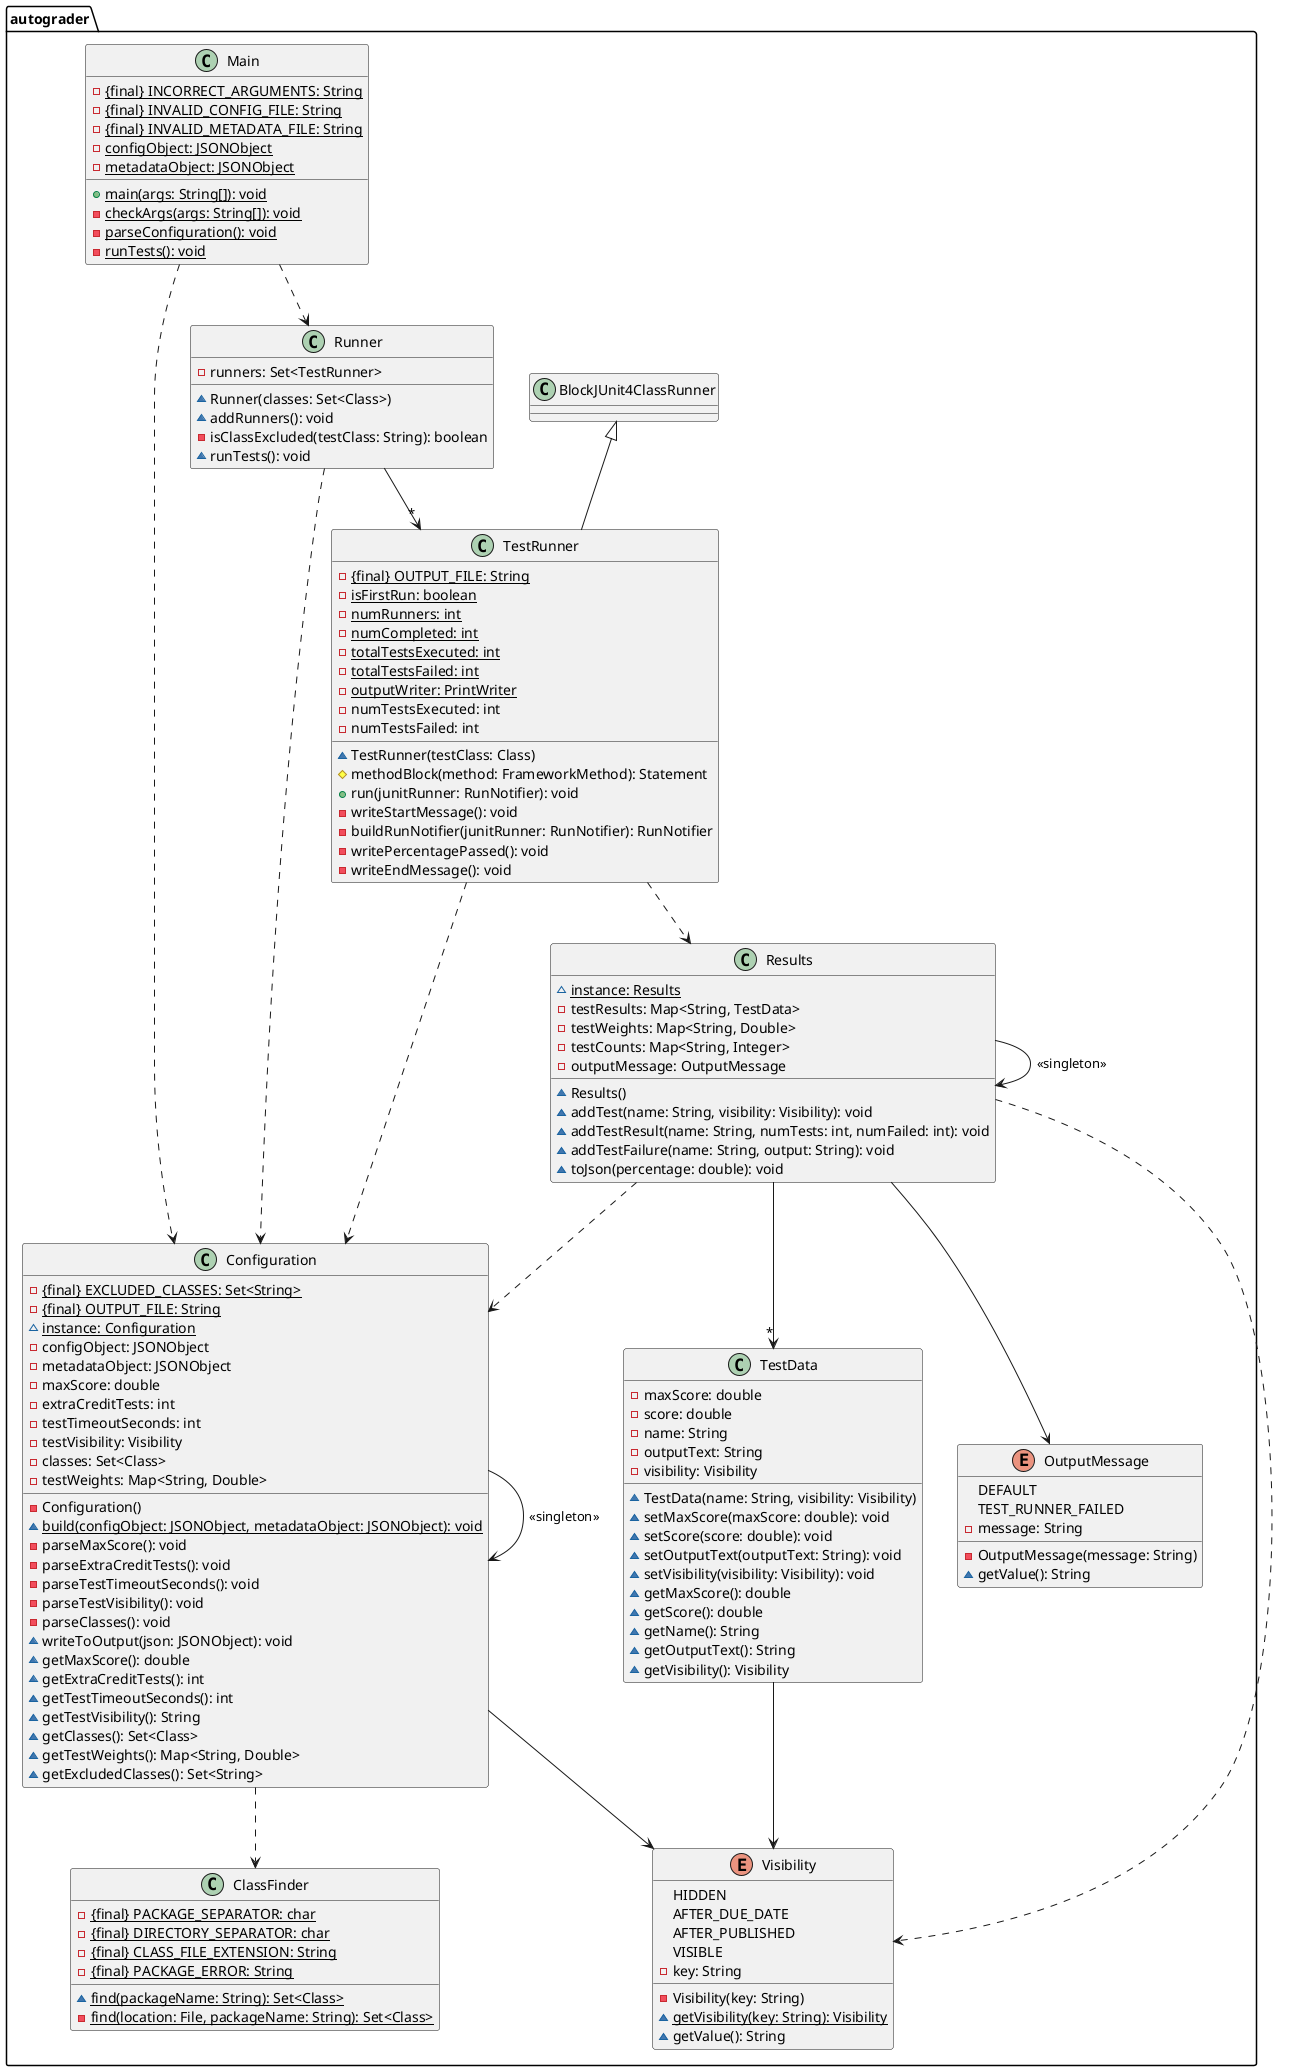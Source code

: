@startuml autograder

package autograder {
    class Main {
        -{static} {final} INCORRECT_ARGUMENTS: String
        -{static} {final} INVALID_CONFIG_FILE: String
        -{static} {final} INVALID_METADATA_FILE: String
        -{static} configObject: JSONObject
        -{static} metadataObject: JSONObject
        +{static} main(args: String[]): void
        -{static} checkArgs(args: String[]): void
        -{static} parseConfiguration(): void
        -{static} runTests(): void
    }
    class Configuration {
        -{static} {final} EXCLUDED_CLASSES: Set<String>
        -{static} {final} OUTPUT_FILE: String
        ~{static} instance: Configuration
        -configObject: JSONObject
        -metadataObject: JSONObject
        -maxScore: double
        -extraCreditTests: int
        -testTimeoutSeconds: int
        -testVisibility: Visibility
        -classes: Set<Class>
        -testWeights: Map<String, Double>
        -Configuration()
        ~{static} build(configObject: JSONObject, metadataObject: JSONObject): void
        -parseMaxScore(): void
        -parseExtraCreditTests(): void
        -parseTestTimeoutSeconds(): void
        -parseTestVisibility(): void
        -parseClasses(): void
        ~writeToOutput(json: JSONObject): void
        ~getMaxScore(): double
        ~getExtraCreditTests(): int
        ~getTestTimeoutSeconds(): int
        ~getTestVisibility(): String
        ~getClasses(): Set<Class>
        ~getTestWeights(): Map<String, Double>
        ~getExcludedClasses(): Set<String>
    }
    class ClassFinder {
        -{static} {final} PACKAGE_SEPARATOR: char
        -{static} {final} DIRECTORY_SEPARATOR: char
        -{static} {final} CLASS_FILE_EXTENSION: String
        -{static} {final} PACKAGE_ERROR: String
        ~{static} find(packageName: String): Set<Class>
        -{static} find(location: File, packageName: String): Set<Class>
    }
    class Runner {
        -runners: Set<TestRunner>
        ~Runner(classes: Set<Class>)
        ~addRunners(): void
        -isClassExcluded(testClass: String): boolean
        ~runTests(): void
    }
    class TestRunner extends BlockJUnit4ClassRunner {
        -{static} {final} OUTPUT_FILE: String
        -{static} isFirstRun: boolean
        -{static} numRunners: int
        -{static} numCompleted: int
        -{static} totalTestsExecuted: int
        -{static} totalTestsFailed: int
        -{static} outputWriter: PrintWriter
        -numTestsExecuted: int
        -numTestsFailed: int
        ~TestRunner(testClass: Class)
        #methodBlock(method: FrameworkMethod): Statement
        +run(junitRunner: RunNotifier): void
        -writeStartMessage(): void
        -buildRunNotifier(junitRunner: RunNotifier): RunNotifier
        -writePercentagePassed(): void
        -writeEndMessage(): void
    }
    class Results {
        ~{static} instance: Results
        -testResults: Map<String, TestData>
        -testWeights: Map<String, Double>
        -testCounts: Map<String, Integer>
        -outputMessage: OutputMessage
        ~Results()
        ~addTest(name: String, visibility: Visibility): void
        ~addTestResult(name: String, numTests: int, numFailed: int): void
        ~addTestFailure(name: String, output: String): void
        ~toJson(percentage: double): void
    }
    class TestData {
        -maxScore: double
        -score: double
        -name: String
        -outputText: String
        -visibility: Visibility
        ~TestData(name: String, visibility: Visibility)
        ~setMaxScore(maxScore: double): void
        ~setScore(score: double): void
        ~setOutputText(outputText: String): void
        ~setVisibility(visibility: Visibility): void
        ~getMaxScore(): double
        ~getScore(): double
        ~getName(): String
        ~getOutputText(): String
        ~getVisibility(): Visibility
    }
    enum Visibility {
        HIDDEN
        AFTER_DUE_DATE
        AFTER_PUBLISHED
        VISIBLE
        -key: String
        -Visibility(key: String)
        ~{static} getVisibility(key: String): Visibility
        ~getValue(): String
    }
    enum OutputMessage {
        DEFAULT
        TEST_RUNNER_FAILED
        -message: String
        -OutputMessage(message: String)
        ~getValue(): String
    }
}

Main ..> Configuration
Main ..> Runner
Configuration --> Configuration : <<singleton>>
Configuration --> Visibility
Configuration ..> ClassFinder
Runner --> "*" TestRunner
Runner ..> Configuration
Results --> Results : <<singleton>>
Results --> "*" TestData
Results --> OutputMessage
Results ..> Visibility
Results ..> Configuration
TestData --> Visibility
TestRunner ..> Configuration
TestRunner ..> Results
